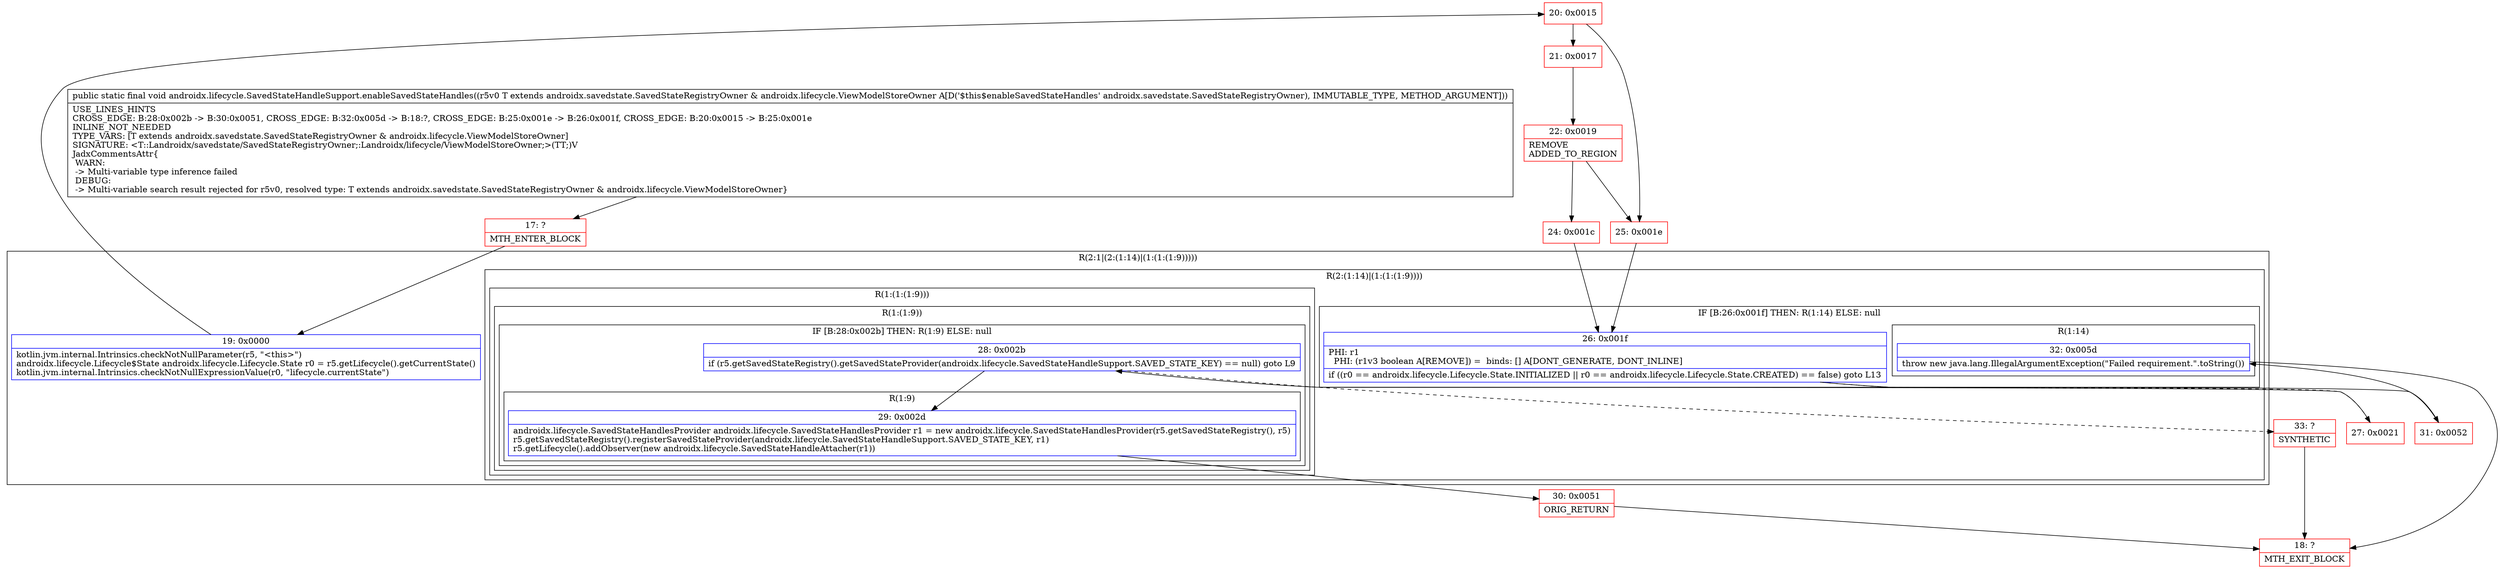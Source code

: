 digraph "CFG forandroidx.lifecycle.SavedStateHandleSupport.enableSavedStateHandles(Landroidx\/savedstate\/SavedStateRegistryOwner;)V" {
subgraph cluster_Region_917026530 {
label = "R(2:1|(2:(1:14)|(1:(1:(1:9)))))";
node [shape=record,color=blue];
Node_19 [shape=record,label="{19\:\ 0x0000|kotlin.jvm.internal.Intrinsics.checkNotNullParameter(r5, \"\<this\>\")\landroidx.lifecycle.Lifecycle$State androidx.lifecycle.Lifecycle.State r0 = r5.getLifecycle().getCurrentState()\lkotlin.jvm.internal.Intrinsics.checkNotNullExpressionValue(r0, \"lifecycle.currentState\")\l}"];
subgraph cluster_Region_483943878 {
label = "R(2:(1:14)|(1:(1:(1:9))))";
node [shape=record,color=blue];
subgraph cluster_IfRegion_246015097 {
label = "IF [B:26:0x001f] THEN: R(1:14) ELSE: null";
node [shape=record,color=blue];
Node_26 [shape=record,label="{26\:\ 0x001f|PHI: r1 \l  PHI: (r1v3 boolean A[REMOVE]) =  binds: [] A[DONT_GENERATE, DONT_INLINE]\l|if ((r0 == androidx.lifecycle.Lifecycle.State.INITIALIZED \|\| r0 == androidx.lifecycle.Lifecycle.State.CREATED) == false) goto L13\l}"];
subgraph cluster_Region_1991651990 {
label = "R(1:14)";
node [shape=record,color=blue];
Node_32 [shape=record,label="{32\:\ 0x005d|throw new java.lang.IllegalArgumentException(\"Failed requirement.\".toString())\l}"];
}
}
subgraph cluster_Region_1862166264 {
label = "R(1:(1:(1:9)))";
node [shape=record,color=blue];
subgraph cluster_Region_1490806411 {
label = "R(1:(1:9))";
node [shape=record,color=blue];
subgraph cluster_IfRegion_133324291 {
label = "IF [B:28:0x002b] THEN: R(1:9) ELSE: null";
node [shape=record,color=blue];
Node_28 [shape=record,label="{28\:\ 0x002b|if (r5.getSavedStateRegistry().getSavedStateProvider(androidx.lifecycle.SavedStateHandleSupport.SAVED_STATE_KEY) == null) goto L9\l}"];
subgraph cluster_Region_724578439 {
label = "R(1:9)";
node [shape=record,color=blue];
Node_29 [shape=record,label="{29\:\ 0x002d|androidx.lifecycle.SavedStateHandlesProvider androidx.lifecycle.SavedStateHandlesProvider r1 = new androidx.lifecycle.SavedStateHandlesProvider(r5.getSavedStateRegistry(), r5)\lr5.getSavedStateRegistry().registerSavedStateProvider(androidx.lifecycle.SavedStateHandleSupport.SAVED_STATE_KEY, r1)\lr5.getLifecycle().addObserver(new androidx.lifecycle.SavedStateHandleAttacher(r1))\l}"];
}
}
}
}
}
}
Node_17 [shape=record,color=red,label="{17\:\ ?|MTH_ENTER_BLOCK\l}"];
Node_20 [shape=record,color=red,label="{20\:\ 0x0015}"];
Node_21 [shape=record,color=red,label="{21\:\ 0x0017}"];
Node_22 [shape=record,color=red,label="{22\:\ 0x0019|REMOVE\lADDED_TO_REGION\l}"];
Node_24 [shape=record,color=red,label="{24\:\ 0x001c}"];
Node_27 [shape=record,color=red,label="{27\:\ 0x0021}"];
Node_30 [shape=record,color=red,label="{30\:\ 0x0051|ORIG_RETURN\l}"];
Node_18 [shape=record,color=red,label="{18\:\ ?|MTH_EXIT_BLOCK\l}"];
Node_33 [shape=record,color=red,label="{33\:\ ?|SYNTHETIC\l}"];
Node_31 [shape=record,color=red,label="{31\:\ 0x0052}"];
Node_25 [shape=record,color=red,label="{25\:\ 0x001e}"];
MethodNode[shape=record,label="{public static final void androidx.lifecycle.SavedStateHandleSupport.enableSavedStateHandles((r5v0 T extends androidx.savedstate.SavedStateRegistryOwner & androidx.lifecycle.ViewModelStoreOwner A[D('$this$enableSavedStateHandles' androidx.savedstate.SavedStateRegistryOwner), IMMUTABLE_TYPE, METHOD_ARGUMENT]))  | USE_LINES_HINTS\lCROSS_EDGE: B:28:0x002b \-\> B:30:0x0051, CROSS_EDGE: B:32:0x005d \-\> B:18:?, CROSS_EDGE: B:25:0x001e \-\> B:26:0x001f, CROSS_EDGE: B:20:0x0015 \-\> B:25:0x001e\lINLINE_NOT_NEEDED\lTYPE_VARS: [T extends androidx.savedstate.SavedStateRegistryOwner & androidx.lifecycle.ViewModelStoreOwner]\lSIGNATURE: \<T::Landroidx\/savedstate\/SavedStateRegistryOwner;:Landroidx\/lifecycle\/ViewModelStoreOwner;\>(TT;)V\lJadxCommentsAttr\{\l WARN: \l \-\> Multi\-variable type inference failed\l DEBUG: \l \-\> Multi\-variable search result rejected for r5v0, resolved type: T extends androidx.savedstate.SavedStateRegistryOwner & androidx.lifecycle.ViewModelStoreOwner\}\l}"];
MethodNode -> Node_17;Node_19 -> Node_20;
Node_26 -> Node_27[style=dashed];
Node_26 -> Node_31;
Node_32 -> Node_18;
Node_28 -> Node_29;
Node_28 -> Node_33[style=dashed];
Node_29 -> Node_30;
Node_17 -> Node_19;
Node_20 -> Node_21;
Node_20 -> Node_25;
Node_21 -> Node_22;
Node_22 -> Node_24;
Node_22 -> Node_25;
Node_24 -> Node_26;
Node_27 -> Node_28;
Node_30 -> Node_18;
Node_33 -> Node_18;
Node_31 -> Node_32;
Node_25 -> Node_26;
}

